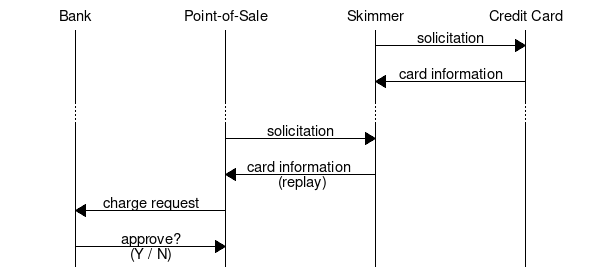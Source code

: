 # Current CC Protocol
msc {
 arcgradient = 0;


 a [label="Bank"],b [label="Point-of-Sale"],c [label="Skimmer"], d [label="Credit Card"];

 c=>d [label="solicitation"];
 d=>c [label="card information"];
 ...;
 b=>c [label="solicitation"];
 c=>b [label="card information \n (replay)"];
 b=>a [label="charge request"];
 a=>b [label="approve?\n(Y / N)"];
}
